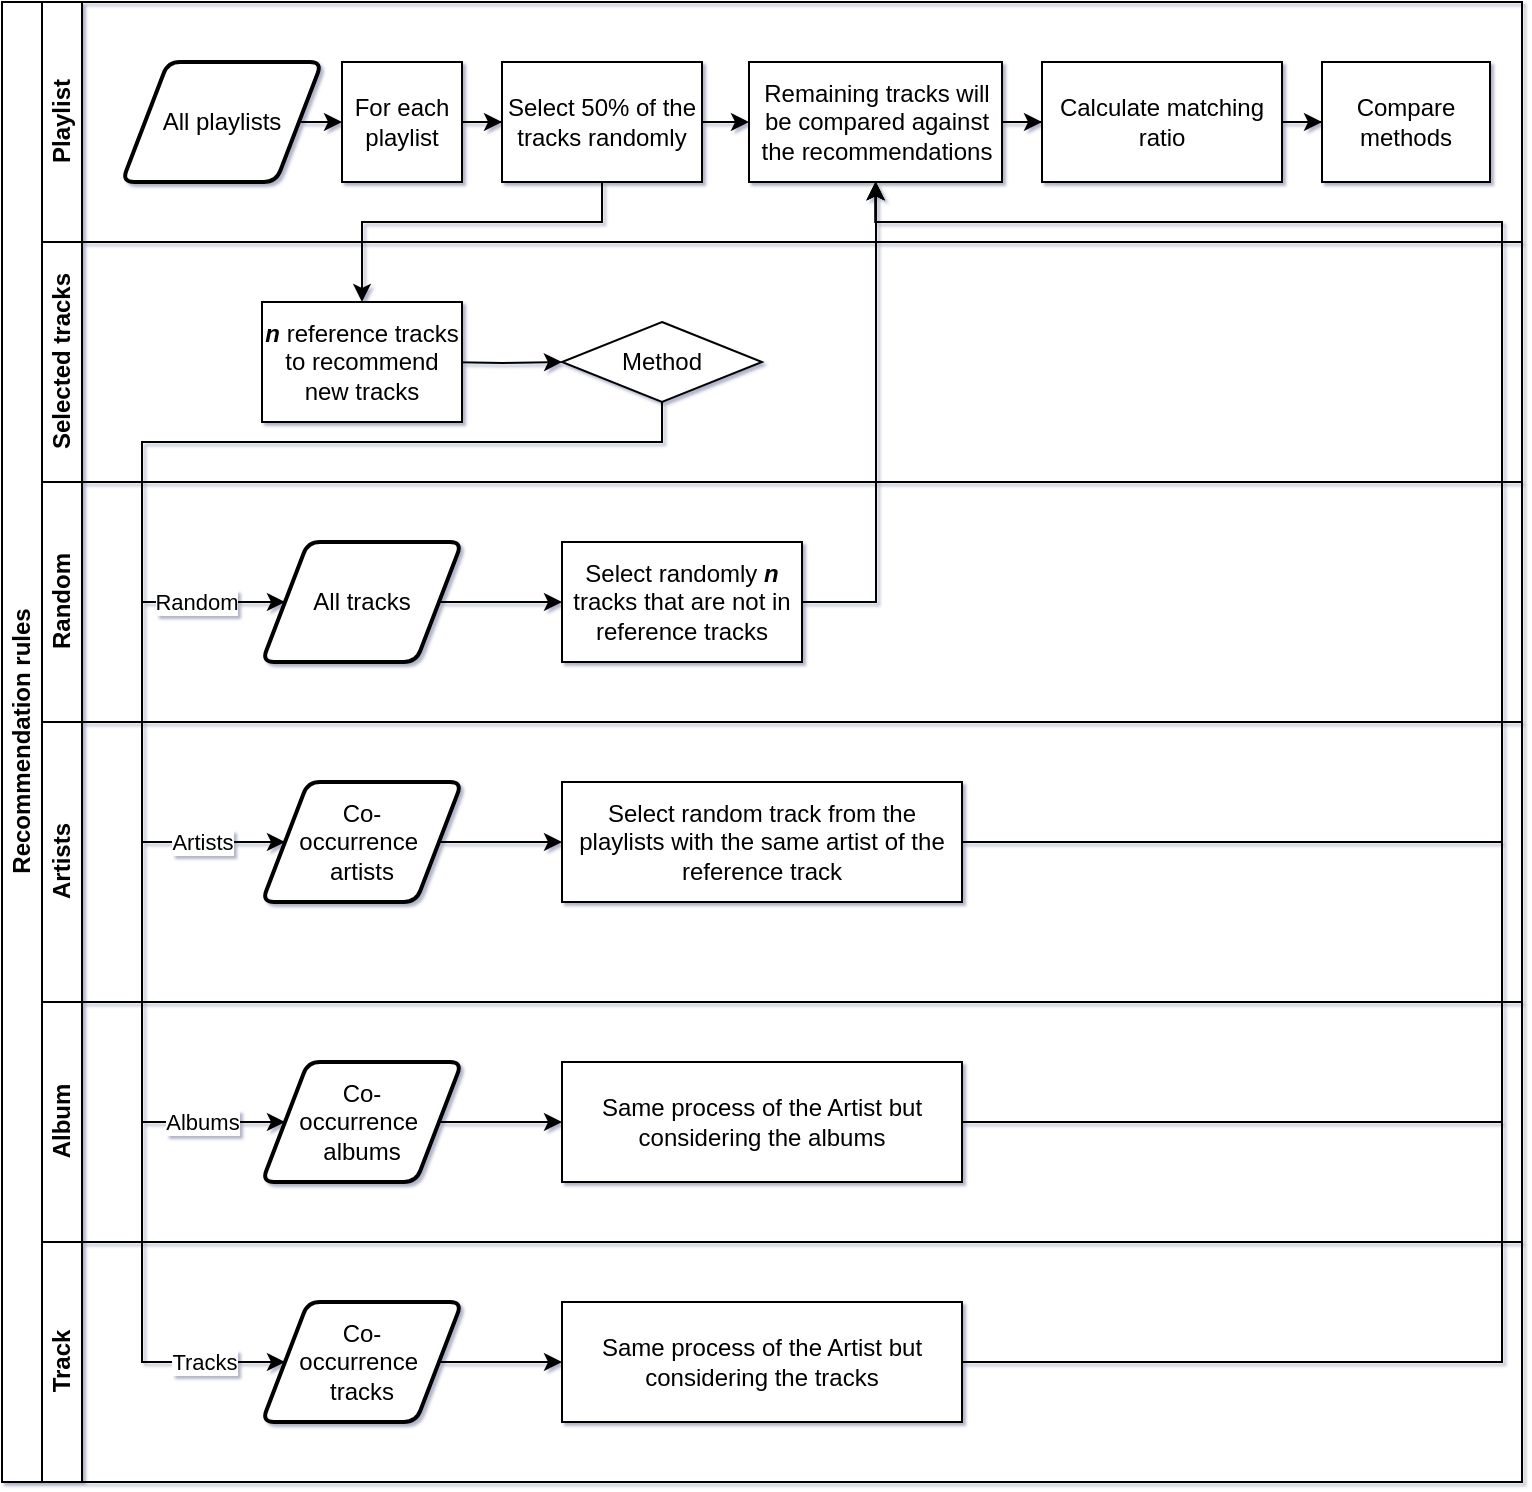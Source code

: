 <mxfile version="18.0.6" type="device"><diagram id="prtHgNgQTEPvFCAcTncT" name="Page-1"><mxGraphModel dx="1102" dy="821" grid="1" gridSize="10" guides="1" tooltips="1" connect="1" arrows="1" fold="1" page="1" pageScale="1" pageWidth="827" pageHeight="1169" background="none" math="0" shadow="1"><root><mxCell id="0"/><mxCell id="1" parent="0"/><mxCell id="dNxyNK7c78bLwvsdeMH5-19" value="Recommendation rules" style="swimlane;html=1;childLayout=stackLayout;resizeParent=1;resizeParentMax=0;horizontal=0;startSize=20;horizontalStack=0;" parent="1" vertex="1"><mxGeometry x="40" y="40" width="760" height="740" as="geometry"/></mxCell><mxCell id="dNxyNK7c78bLwvsdeMH5-35" value="Random" style="edgeStyle=orthogonalEdgeStyle;rounded=0;orthogonalLoop=1;jettySize=auto;html=1;endArrow=classic;endFill=1;entryX=0;entryY=0.5;entryDx=0;entryDy=0;exitX=0.5;exitY=1;exitDx=0;exitDy=0;" parent="dNxyNK7c78bLwvsdeMH5-19" source="dNxyNK7c78bLwvsdeMH5-28" target="xqMI2b-JSD3ZiExaYlnZ-4" edge="1"><mxGeometry x="0.793" relative="1" as="geometry"><Array as="points"><mxPoint x="330" y="220"/><mxPoint x="70" y="220"/><mxPoint x="70" y="300"/></Array><mxPoint as="offset"/></mxGeometry></mxCell><mxCell id="dNxyNK7c78bLwvsdeMH5-20" value="Playlist" style="swimlane;html=1;startSize=20;horizontal=0;" parent="dNxyNK7c78bLwvsdeMH5-19" vertex="1"><mxGeometry x="20" width="740" height="120" as="geometry"/></mxCell><mxCell id="xqMI2b-JSD3ZiExaYlnZ-40" value="" style="edgeStyle=orthogonalEdgeStyle;rounded=0;orthogonalLoop=1;jettySize=auto;html=1;" parent="dNxyNK7c78bLwvsdeMH5-20" source="dNxyNK7c78bLwvsdeMH5-24" target="xqMI2b-JSD3ZiExaYlnZ-39" edge="1"><mxGeometry relative="1" as="geometry"/></mxCell><mxCell id="dNxyNK7c78bLwvsdeMH5-24" value="Select 50% of the tracks randomly" style="rounded=0;whiteSpace=wrap;html=1;fontFamily=Helvetica;fontSize=12;fontColor=#000000;align=center;" parent="dNxyNK7c78bLwvsdeMH5-20" vertex="1"><mxGeometry x="230" y="30" width="100" height="60" as="geometry"/></mxCell><mxCell id="xqMI2b-JSD3ZiExaYlnZ-37" style="edgeStyle=orthogonalEdgeStyle;rounded=0;orthogonalLoop=1;jettySize=auto;html=1;exitX=1;exitY=0.5;exitDx=0;exitDy=0;" parent="dNxyNK7c78bLwvsdeMH5-20" source="xqMI2b-JSD3ZiExaYlnZ-31" target="dNxyNK7c78bLwvsdeMH5-24" edge="1"><mxGeometry relative="1" as="geometry"/></mxCell><mxCell id="xqMI2b-JSD3ZiExaYlnZ-31" value="For each playlist" style="whiteSpace=wrap;html=1;fontColor=#000000;rounded=0;" parent="dNxyNK7c78bLwvsdeMH5-20" vertex="1"><mxGeometry x="150" y="30" width="60" height="60" as="geometry"/></mxCell><mxCell id="xqMI2b-JSD3ZiExaYlnZ-36" style="edgeStyle=orthogonalEdgeStyle;rounded=0;orthogonalLoop=1;jettySize=auto;html=1;exitX=1;exitY=0.5;exitDx=0;exitDy=0;entryX=0;entryY=0.5;entryDx=0;entryDy=0;" parent="dNxyNK7c78bLwvsdeMH5-20" source="xqMI2b-JSD3ZiExaYlnZ-33" target="xqMI2b-JSD3ZiExaYlnZ-31" edge="1"><mxGeometry relative="1" as="geometry"/></mxCell><mxCell id="xqMI2b-JSD3ZiExaYlnZ-33" value="All playlists" style="shape=parallelogram;html=1;strokeWidth=2;perimeter=parallelogramPerimeter;whiteSpace=wrap;rounded=1;arcSize=12;size=0.23;" parent="dNxyNK7c78bLwvsdeMH5-20" vertex="1"><mxGeometry x="40" y="30" width="100" height="60" as="geometry"/></mxCell><mxCell id="xqMI2b-JSD3ZiExaYlnZ-46" style="edgeStyle=orthogonalEdgeStyle;rounded=0;orthogonalLoop=1;jettySize=auto;html=1;exitX=1;exitY=0.5;exitDx=0;exitDy=0;" parent="dNxyNK7c78bLwvsdeMH5-20" source="xqMI2b-JSD3ZiExaYlnZ-39" target="xqMI2b-JSD3ZiExaYlnZ-42" edge="1"><mxGeometry relative="1" as="geometry"/></mxCell><mxCell id="xqMI2b-JSD3ZiExaYlnZ-39" value="Remaining tracks will be compared against the recommendations" style="whiteSpace=wrap;html=1;fontColor=#000000;rounded=0;" parent="dNxyNK7c78bLwvsdeMH5-20" vertex="1"><mxGeometry x="353.5" y="30" width="126.5" height="60" as="geometry"/></mxCell><mxCell id="xqMI2b-JSD3ZiExaYlnZ-42" value="Calculate matching ratio" style="whiteSpace=wrap;html=1;fontColor=#000000;rounded=0;" parent="dNxyNK7c78bLwvsdeMH5-20" vertex="1"><mxGeometry x="500" y="30" width="120" height="60" as="geometry"/></mxCell><mxCell id="xqMI2b-JSD3ZiExaYlnZ-47" value="Compare methods" style="whiteSpace=wrap;html=1;fontColor=#000000;rounded=0;" parent="dNxyNK7c78bLwvsdeMH5-20" vertex="1"><mxGeometry x="640" y="30" width="84" height="60" as="geometry"/></mxCell><mxCell id="xqMI2b-JSD3ZiExaYlnZ-48" value="" style="edgeStyle=orthogonalEdgeStyle;rounded=0;orthogonalLoop=1;jettySize=auto;html=1;" parent="dNxyNK7c78bLwvsdeMH5-20" source="xqMI2b-JSD3ZiExaYlnZ-42" target="xqMI2b-JSD3ZiExaYlnZ-47" edge="1"><mxGeometry relative="1" as="geometry"/></mxCell><mxCell id="dNxyNK7c78bLwvsdeMH5-21" value="Selected tracks" style="swimlane;html=1;startSize=20;horizontal=0;" parent="dNxyNK7c78bLwvsdeMH5-19" vertex="1"><mxGeometry x="20" y="120" width="740" height="120" as="geometry"/></mxCell><mxCell id="dNxyNK7c78bLwvsdeMH5-29" value="" style="edgeStyle=orthogonalEdgeStyle;rounded=0;orthogonalLoop=1;jettySize=auto;html=1;endArrow=classic;endFill=1;" parent="dNxyNK7c78bLwvsdeMH5-21" target="dNxyNK7c78bLwvsdeMH5-28" edge="1"><mxGeometry relative="1" as="geometry"><mxPoint x="200" y="60" as="sourcePoint"/></mxGeometry></mxCell><mxCell id="dNxyNK7c78bLwvsdeMH5-28" value="Method" style="rhombus;whiteSpace=wrap;html=1;fontFamily=Helvetica;fontSize=12;fontColor=#000000;align=center;" parent="dNxyNK7c78bLwvsdeMH5-21" vertex="1"><mxGeometry x="260" y="40" width="100" height="40" as="geometry"/></mxCell><mxCell id="xqMI2b-JSD3ZiExaYlnZ-2" value="&lt;i&gt;&lt;b&gt;n&lt;/b&gt;&lt;/i&gt; reference tracks to recommend new tracks" style="rounded=0;whiteSpace=wrap;html=1;fontFamily=Helvetica;fontSize=12;fontColor=#000000;align=center;" parent="dNxyNK7c78bLwvsdeMH5-21" vertex="1"><mxGeometry x="110" y="30" width="100" height="60" as="geometry"/></mxCell><mxCell id="dNxyNK7c78bLwvsdeMH5-22" value="Random" style="swimlane;html=1;startSize=20;horizontal=0;" parent="dNxyNK7c78bLwvsdeMH5-19" vertex="1"><mxGeometry x="20" y="240" width="740" height="120" as="geometry"/></mxCell><mxCell id="dNxyNK7c78bLwvsdeMH5-34" value="Select randomly&amp;nbsp;&lt;b&gt;&lt;i&gt;n&lt;/i&gt;&lt;/b&gt; tracks that are not in reference tracks" style="rounded=0;whiteSpace=wrap;html=1;fontFamily=Helvetica;fontSize=12;fontColor=#000000;align=center;" parent="dNxyNK7c78bLwvsdeMH5-22" vertex="1"><mxGeometry x="260" y="30" width="120" height="60" as="geometry"/></mxCell><mxCell id="xqMI2b-JSD3ZiExaYlnZ-19" style="edgeStyle=orthogonalEdgeStyle;rounded=0;orthogonalLoop=1;jettySize=auto;html=1;exitX=1;exitY=0.5;exitDx=0;exitDy=0;entryX=0;entryY=0.5;entryDx=0;entryDy=0;" parent="dNxyNK7c78bLwvsdeMH5-22" source="xqMI2b-JSD3ZiExaYlnZ-4" target="dNxyNK7c78bLwvsdeMH5-34" edge="1"><mxGeometry relative="1" as="geometry"/></mxCell><mxCell id="xqMI2b-JSD3ZiExaYlnZ-4" value="All tracks" style="shape=parallelogram;html=1;strokeWidth=2;perimeter=parallelogramPerimeter;whiteSpace=wrap;rounded=1;arcSize=12;size=0.23;" parent="dNxyNK7c78bLwvsdeMH5-22" vertex="1"><mxGeometry x="110" y="30" width="100" height="60" as="geometry"/></mxCell><mxCell id="xqMI2b-JSD3ZiExaYlnZ-9" value="Artists" style="swimlane;html=1;startSize=20;horizontal=0;" parent="dNxyNK7c78bLwvsdeMH5-19" vertex="1"><mxGeometry x="20" y="360" width="740" height="140" as="geometry"/></mxCell><mxCell id="xqMI2b-JSD3ZiExaYlnZ-11" value="Select random track from the playlists with the same artist of the reference track" style="rounded=0;whiteSpace=wrap;html=1;fontFamily=Helvetica;fontSize=12;fontColor=#000000;align=center;" parent="xqMI2b-JSD3ZiExaYlnZ-9" vertex="1"><mxGeometry x="260" y="30" width="200" height="60" as="geometry"/></mxCell><mxCell id="xqMI2b-JSD3ZiExaYlnZ-49" style="edgeStyle=orthogonalEdgeStyle;rounded=0;orthogonalLoop=1;jettySize=auto;html=1;exitX=1;exitY=0.5;exitDx=0;exitDy=0;entryX=0;entryY=0.5;entryDx=0;entryDy=0;" parent="xqMI2b-JSD3ZiExaYlnZ-9" source="xqMI2b-JSD3ZiExaYlnZ-13" target="xqMI2b-JSD3ZiExaYlnZ-11" edge="1"><mxGeometry relative="1" as="geometry"/></mxCell><mxCell id="xqMI2b-JSD3ZiExaYlnZ-13" value="Co-&lt;br&gt;occurrence&amp;nbsp;&lt;br&gt;artists" style="shape=parallelogram;html=1;strokeWidth=2;perimeter=parallelogramPerimeter;whiteSpace=wrap;rounded=1;arcSize=12;size=0.23;" parent="xqMI2b-JSD3ZiExaYlnZ-9" vertex="1"><mxGeometry x="110" y="30" width="100" height="60" as="geometry"/></mxCell><mxCell id="xqMI2b-JSD3ZiExaYlnZ-14" value="Album" style="swimlane;html=1;startSize=20;horizontal=0;" parent="dNxyNK7c78bLwvsdeMH5-19" vertex="1"><mxGeometry x="20" y="500" width="740" height="120" as="geometry"/></mxCell><mxCell id="xqMI2b-JSD3ZiExaYlnZ-16" value="Same process of the Artist but considering the albums" style="rounded=0;whiteSpace=wrap;html=1;fontFamily=Helvetica;fontSize=12;fontColor=#000000;align=center;" parent="xqMI2b-JSD3ZiExaYlnZ-14" vertex="1"><mxGeometry x="260" y="30" width="200" height="60" as="geometry"/></mxCell><mxCell id="xqMI2b-JSD3ZiExaYlnZ-50" style="edgeStyle=orthogonalEdgeStyle;rounded=0;orthogonalLoop=1;jettySize=auto;html=1;exitX=1;exitY=0.5;exitDx=0;exitDy=0;entryX=0;entryY=0.5;entryDx=0;entryDy=0;" parent="xqMI2b-JSD3ZiExaYlnZ-14" source="xqMI2b-JSD3ZiExaYlnZ-18" target="xqMI2b-JSD3ZiExaYlnZ-16" edge="1"><mxGeometry relative="1" as="geometry"/></mxCell><mxCell id="xqMI2b-JSD3ZiExaYlnZ-18" value="Co-&lt;br&gt;occurrence&amp;nbsp;&lt;br&gt;albums" style="shape=parallelogram;html=1;strokeWidth=2;perimeter=parallelogramPerimeter;whiteSpace=wrap;rounded=1;arcSize=12;size=0.23;" parent="xqMI2b-JSD3ZiExaYlnZ-14" vertex="1"><mxGeometry x="110" y="30" width="100" height="60" as="geometry"/></mxCell><mxCell id="xqMI2b-JSD3ZiExaYlnZ-23" value="Track" style="swimlane;html=1;startSize=20;horizontal=0;" parent="dNxyNK7c78bLwvsdeMH5-19" vertex="1"><mxGeometry x="20" y="620" width="740" height="120" as="geometry"/></mxCell><mxCell id="xqMI2b-JSD3ZiExaYlnZ-51" style="edgeStyle=orthogonalEdgeStyle;rounded=0;orthogonalLoop=1;jettySize=auto;html=1;exitX=1;exitY=0.5;exitDx=0;exitDy=0;entryX=0;entryY=0.5;entryDx=0;entryDy=0;" parent="xqMI2b-JSD3ZiExaYlnZ-23" source="xqMI2b-JSD3ZiExaYlnZ-27" edge="1"><mxGeometry relative="1" as="geometry"><mxPoint x="260" y="60" as="targetPoint"/></mxGeometry></mxCell><mxCell id="xqMI2b-JSD3ZiExaYlnZ-27" value="&lt;span style=&quot;&quot;&gt;Co-&lt;/span&gt;&lt;br style=&quot;&quot;&gt;&lt;span style=&quot;&quot;&gt;occurrence&amp;nbsp;&lt;/span&gt;&lt;br style=&quot;&quot;&gt;tracks" style="shape=parallelogram;html=1;strokeWidth=2;perimeter=parallelogramPerimeter;whiteSpace=wrap;rounded=1;arcSize=12;size=0.23;" parent="xqMI2b-JSD3ZiExaYlnZ-23" vertex="1"><mxGeometry x="110" y="30" width="100" height="60" as="geometry"/></mxCell><mxCell id="xqMI2b-JSD3ZiExaYlnZ-64" value="Same process of the Artist but considering the tracks" style="rounded=0;whiteSpace=wrap;html=1;fontFamily=Helvetica;fontSize=12;fontColor=#000000;align=center;" parent="xqMI2b-JSD3ZiExaYlnZ-23" vertex="1"><mxGeometry x="260" y="30" width="200" height="60" as="geometry"/></mxCell><mxCell id="xqMI2b-JSD3ZiExaYlnZ-3" value="" style="edgeStyle=orthogonalEdgeStyle;rounded=0;orthogonalLoop=1;jettySize=auto;html=1;exitX=0.5;exitY=1;exitDx=0;exitDy=0;" parent="dNxyNK7c78bLwvsdeMH5-19" source="dNxyNK7c78bLwvsdeMH5-24" target="xqMI2b-JSD3ZiExaYlnZ-2" edge="1"><mxGeometry relative="1" as="geometry"><Array as="points"><mxPoint x="300" y="110"/><mxPoint x="180" y="110"/></Array></mxGeometry></mxCell><mxCell id="xqMI2b-JSD3ZiExaYlnZ-22" value="Artists" style="edgeStyle=orthogonalEdgeStyle;rounded=0;orthogonalLoop=1;jettySize=auto;html=1;entryX=0;entryY=0.5;entryDx=0;entryDy=0;" parent="dNxyNK7c78bLwvsdeMH5-19" source="dNxyNK7c78bLwvsdeMH5-28" target="xqMI2b-JSD3ZiExaYlnZ-13" edge="1"><mxGeometry x="0.847" relative="1" as="geometry"><Array as="points"><mxPoint x="330" y="220"/><mxPoint x="70" y="220"/><mxPoint x="70" y="420"/></Array><mxPoint as="offset"/></mxGeometry></mxCell><mxCell id="xqMI2b-JSD3ZiExaYlnZ-29" value="Albums" style="edgeStyle=orthogonalEdgeStyle;rounded=0;orthogonalLoop=1;jettySize=auto;html=1;entryX=0;entryY=0.5;entryDx=0;entryDy=0;" parent="dNxyNK7c78bLwvsdeMH5-19" source="dNxyNK7c78bLwvsdeMH5-28" target="xqMI2b-JSD3ZiExaYlnZ-18" edge="1"><mxGeometry x="0.878" relative="1" as="geometry"><mxPoint x="120" y="540" as="targetPoint"/><Array as="points"><mxPoint x="330" y="220"/><mxPoint x="70" y="220"/><mxPoint x="70" y="560"/></Array><mxPoint as="offset"/></mxGeometry></mxCell><mxCell id="xqMI2b-JSD3ZiExaYlnZ-28" value="Tracks" style="edgeStyle=orthogonalEdgeStyle;rounded=0;orthogonalLoop=1;jettySize=auto;html=1;entryX=0;entryY=0.5;entryDx=0;entryDy=0;exitX=0.5;exitY=1;exitDx=0;exitDy=0;" parent="dNxyNK7c78bLwvsdeMH5-19" source="dNxyNK7c78bLwvsdeMH5-28" target="xqMI2b-JSD3ZiExaYlnZ-27" edge="1"><mxGeometry x="0.899" relative="1" as="geometry"><mxPoint x="670" y="180" as="targetPoint"/><Array as="points"><mxPoint x="330" y="220"/><mxPoint x="70" y="220"/><mxPoint x="70" y="680"/></Array><mxPoint as="offset"/></mxGeometry></mxCell><mxCell id="xqMI2b-JSD3ZiExaYlnZ-44" style="edgeStyle=orthogonalEdgeStyle;rounded=0;orthogonalLoop=1;jettySize=auto;html=1;exitX=1;exitY=0.5;exitDx=0;exitDy=0;" parent="dNxyNK7c78bLwvsdeMH5-19" source="dNxyNK7c78bLwvsdeMH5-34" target="xqMI2b-JSD3ZiExaYlnZ-39" edge="1"><mxGeometry relative="1" as="geometry"><Array as="points"><mxPoint x="437" y="300"/></Array></mxGeometry></mxCell><mxCell id="xqMI2b-JSD3ZiExaYlnZ-60" style="edgeStyle=orthogonalEdgeStyle;rounded=0;orthogonalLoop=1;jettySize=auto;html=1;exitX=1;exitY=0.5;exitDx=0;exitDy=0;entryX=0.5;entryY=1;entryDx=0;entryDy=0;" parent="dNxyNK7c78bLwvsdeMH5-19" source="xqMI2b-JSD3ZiExaYlnZ-11" target="xqMI2b-JSD3ZiExaYlnZ-39" edge="1"><mxGeometry relative="1" as="geometry"><Array as="points"><mxPoint x="750" y="420"/><mxPoint x="750" y="110"/><mxPoint x="437" y="110"/></Array><mxPoint x="700" y="400" as="sourcePoint"/></mxGeometry></mxCell><mxCell id="xqMI2b-JSD3ZiExaYlnZ-62" style="edgeStyle=orthogonalEdgeStyle;rounded=0;orthogonalLoop=1;jettySize=auto;html=1;entryX=0.5;entryY=1;entryDx=0;entryDy=0;" parent="dNxyNK7c78bLwvsdeMH5-19" source="xqMI2b-JSD3ZiExaYlnZ-16" target="xqMI2b-JSD3ZiExaYlnZ-39" edge="1"><mxGeometry relative="1" as="geometry"><Array as="points"><mxPoint x="750" y="560"/><mxPoint x="750" y="110"/><mxPoint x="437" y="110"/></Array></mxGeometry></mxCell><mxCell id="xqMI2b-JSD3ZiExaYlnZ-65" style="edgeStyle=orthogonalEdgeStyle;rounded=0;orthogonalLoop=1;jettySize=auto;html=1;exitX=1;exitY=0.5;exitDx=0;exitDy=0;entryX=0.5;entryY=1;entryDx=0;entryDy=0;" parent="dNxyNK7c78bLwvsdeMH5-19" source="xqMI2b-JSD3ZiExaYlnZ-64" target="xqMI2b-JSD3ZiExaYlnZ-39" edge="1"><mxGeometry relative="1" as="geometry"><Array as="points"><mxPoint x="750" y="680"/><mxPoint x="750" y="110"/><mxPoint x="437" y="110"/></Array></mxGeometry></mxCell></root></mxGraphModel></diagram></mxfile>